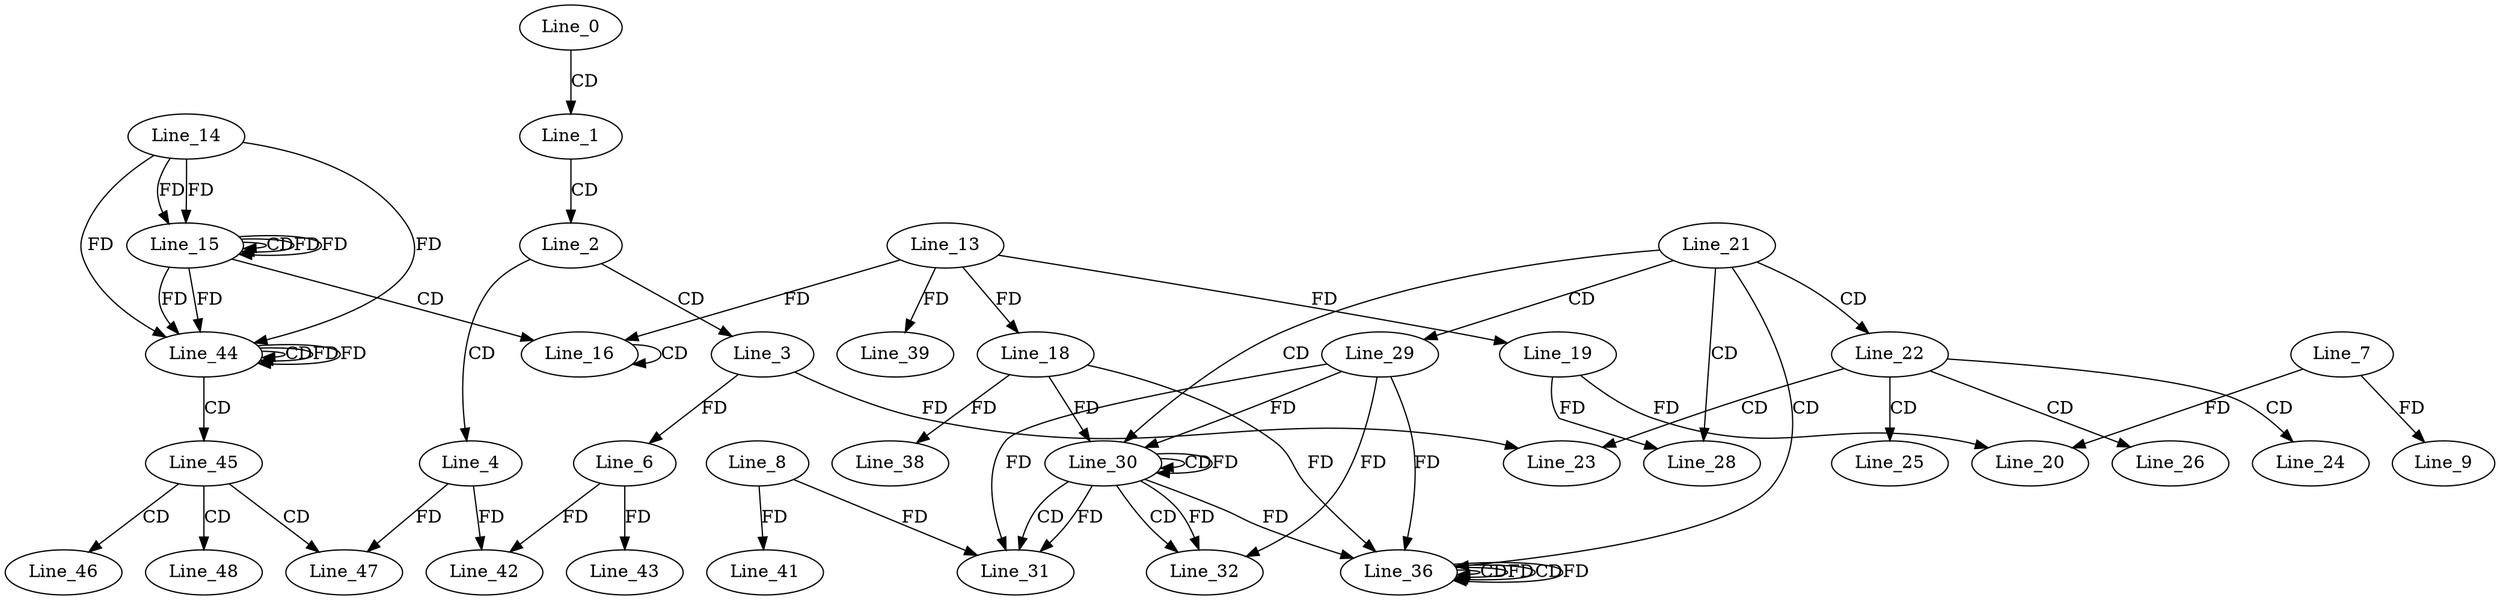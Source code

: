 digraph G {
  Line_0;
  Line_1;
  Line_2;
  Line_3;
  Line_4;
  Line_6;
  Line_7;
  Line_9;
  Line_14;
  Line_15;
  Line_15;
  Line_15;
  Line_16;
  Line_16;
  Line_13;
  Line_16;
  Line_18;
  Line_19;
  Line_20;
  Line_19;
  Line_21;
  Line_22;
  Line_23;
  Line_23;
  Line_24;
  Line_25;
  Line_26;
  Line_28;
  Line_29;
  Line_30;
  Line_30;
  Line_30;
  Line_18;
  Line_31;
  Line_8;
  Line_32;
  Line_36;
  Line_36;
  Line_36;
  Line_36;
  Line_38;
  Line_39;
  Line_41;
  Line_42;
  Line_6;
  Line_43;
  Line_44;
  Line_44;
  Line_44;
  Line_45;
  Line_46;
  Line_47;
  Line_48;
  Line_0 -> Line_1 [ label="CD" ];
  Line_1 -> Line_2 [ label="CD" ];
  Line_2 -> Line_3 [ label="CD" ];
  Line_2 -> Line_4 [ label="CD" ];
  Line_3 -> Line_6 [ label="FD" ];
  Line_7 -> Line_9 [ label="FD" ];
  Line_14 -> Line_15 [ label="FD" ];
  Line_15 -> Line_15 [ label="CD" ];
  Line_15 -> Line_15 [ label="FD" ];
  Line_14 -> Line_15 [ label="FD" ];
  Line_15 -> Line_16 [ label="CD" ];
  Line_16 -> Line_16 [ label="CD" ];
  Line_13 -> Line_16 [ label="FD" ];
  Line_13 -> Line_18 [ label="FD" ];
  Line_13 -> Line_19 [ label="FD" ];
  Line_7 -> Line_20 [ label="FD" ];
  Line_19 -> Line_20 [ label="FD" ];
  Line_21 -> Line_22 [ label="CD" ];
  Line_22 -> Line_23 [ label="CD" ];
  Line_3 -> Line_23 [ label="FD" ];
  Line_22 -> Line_24 [ label="CD" ];
  Line_22 -> Line_25 [ label="CD" ];
  Line_22 -> Line_26 [ label="CD" ];
  Line_21 -> Line_28 [ label="CD" ];
  Line_19 -> Line_28 [ label="FD" ];
  Line_21 -> Line_29 [ label="CD" ];
  Line_21 -> Line_30 [ label="CD" ];
  Line_30 -> Line_30 [ label="CD" ];
  Line_30 -> Line_30 [ label="FD" ];
  Line_29 -> Line_30 [ label="FD" ];
  Line_18 -> Line_30 [ label="FD" ];
  Line_30 -> Line_31 [ label="CD" ];
  Line_8 -> Line_31 [ label="FD" ];
  Line_30 -> Line_31 [ label="FD" ];
  Line_29 -> Line_31 [ label="FD" ];
  Line_30 -> Line_32 [ label="CD" ];
  Line_30 -> Line_32 [ label="FD" ];
  Line_29 -> Line_32 [ label="FD" ];
  Line_21 -> Line_36 [ label="CD" ];
  Line_36 -> Line_36 [ label="CD" ];
  Line_36 -> Line_36 [ label="FD" ];
  Line_30 -> Line_36 [ label="FD" ];
  Line_29 -> Line_36 [ label="FD" ];
  Line_18 -> Line_36 [ label="FD" ];
  Line_36 -> Line_36 [ label="CD" ];
  Line_36 -> Line_36 [ label="FD" ];
  Line_18 -> Line_38 [ label="FD" ];
  Line_13 -> Line_39 [ label="FD" ];
  Line_8 -> Line_41 [ label="FD" ];
  Line_4 -> Line_42 [ label="FD" ];
  Line_6 -> Line_42 [ label="FD" ];
  Line_6 -> Line_43 [ label="FD" ];
  Line_15 -> Line_44 [ label="FD" ];
  Line_14 -> Line_44 [ label="FD" ];
  Line_44 -> Line_44 [ label="CD" ];
  Line_44 -> Line_44 [ label="FD" ];
  Line_15 -> Line_44 [ label="FD" ];
  Line_14 -> Line_44 [ label="FD" ];
  Line_44 -> Line_45 [ label="CD" ];
  Line_45 -> Line_46 [ label="CD" ];
  Line_45 -> Line_47 [ label="CD" ];
  Line_4 -> Line_47 [ label="FD" ];
  Line_45 -> Line_48 [ label="CD" ];
  Line_15 -> Line_15 [ label="FD" ];
  Line_44 -> Line_44 [ label="FD" ];
}
